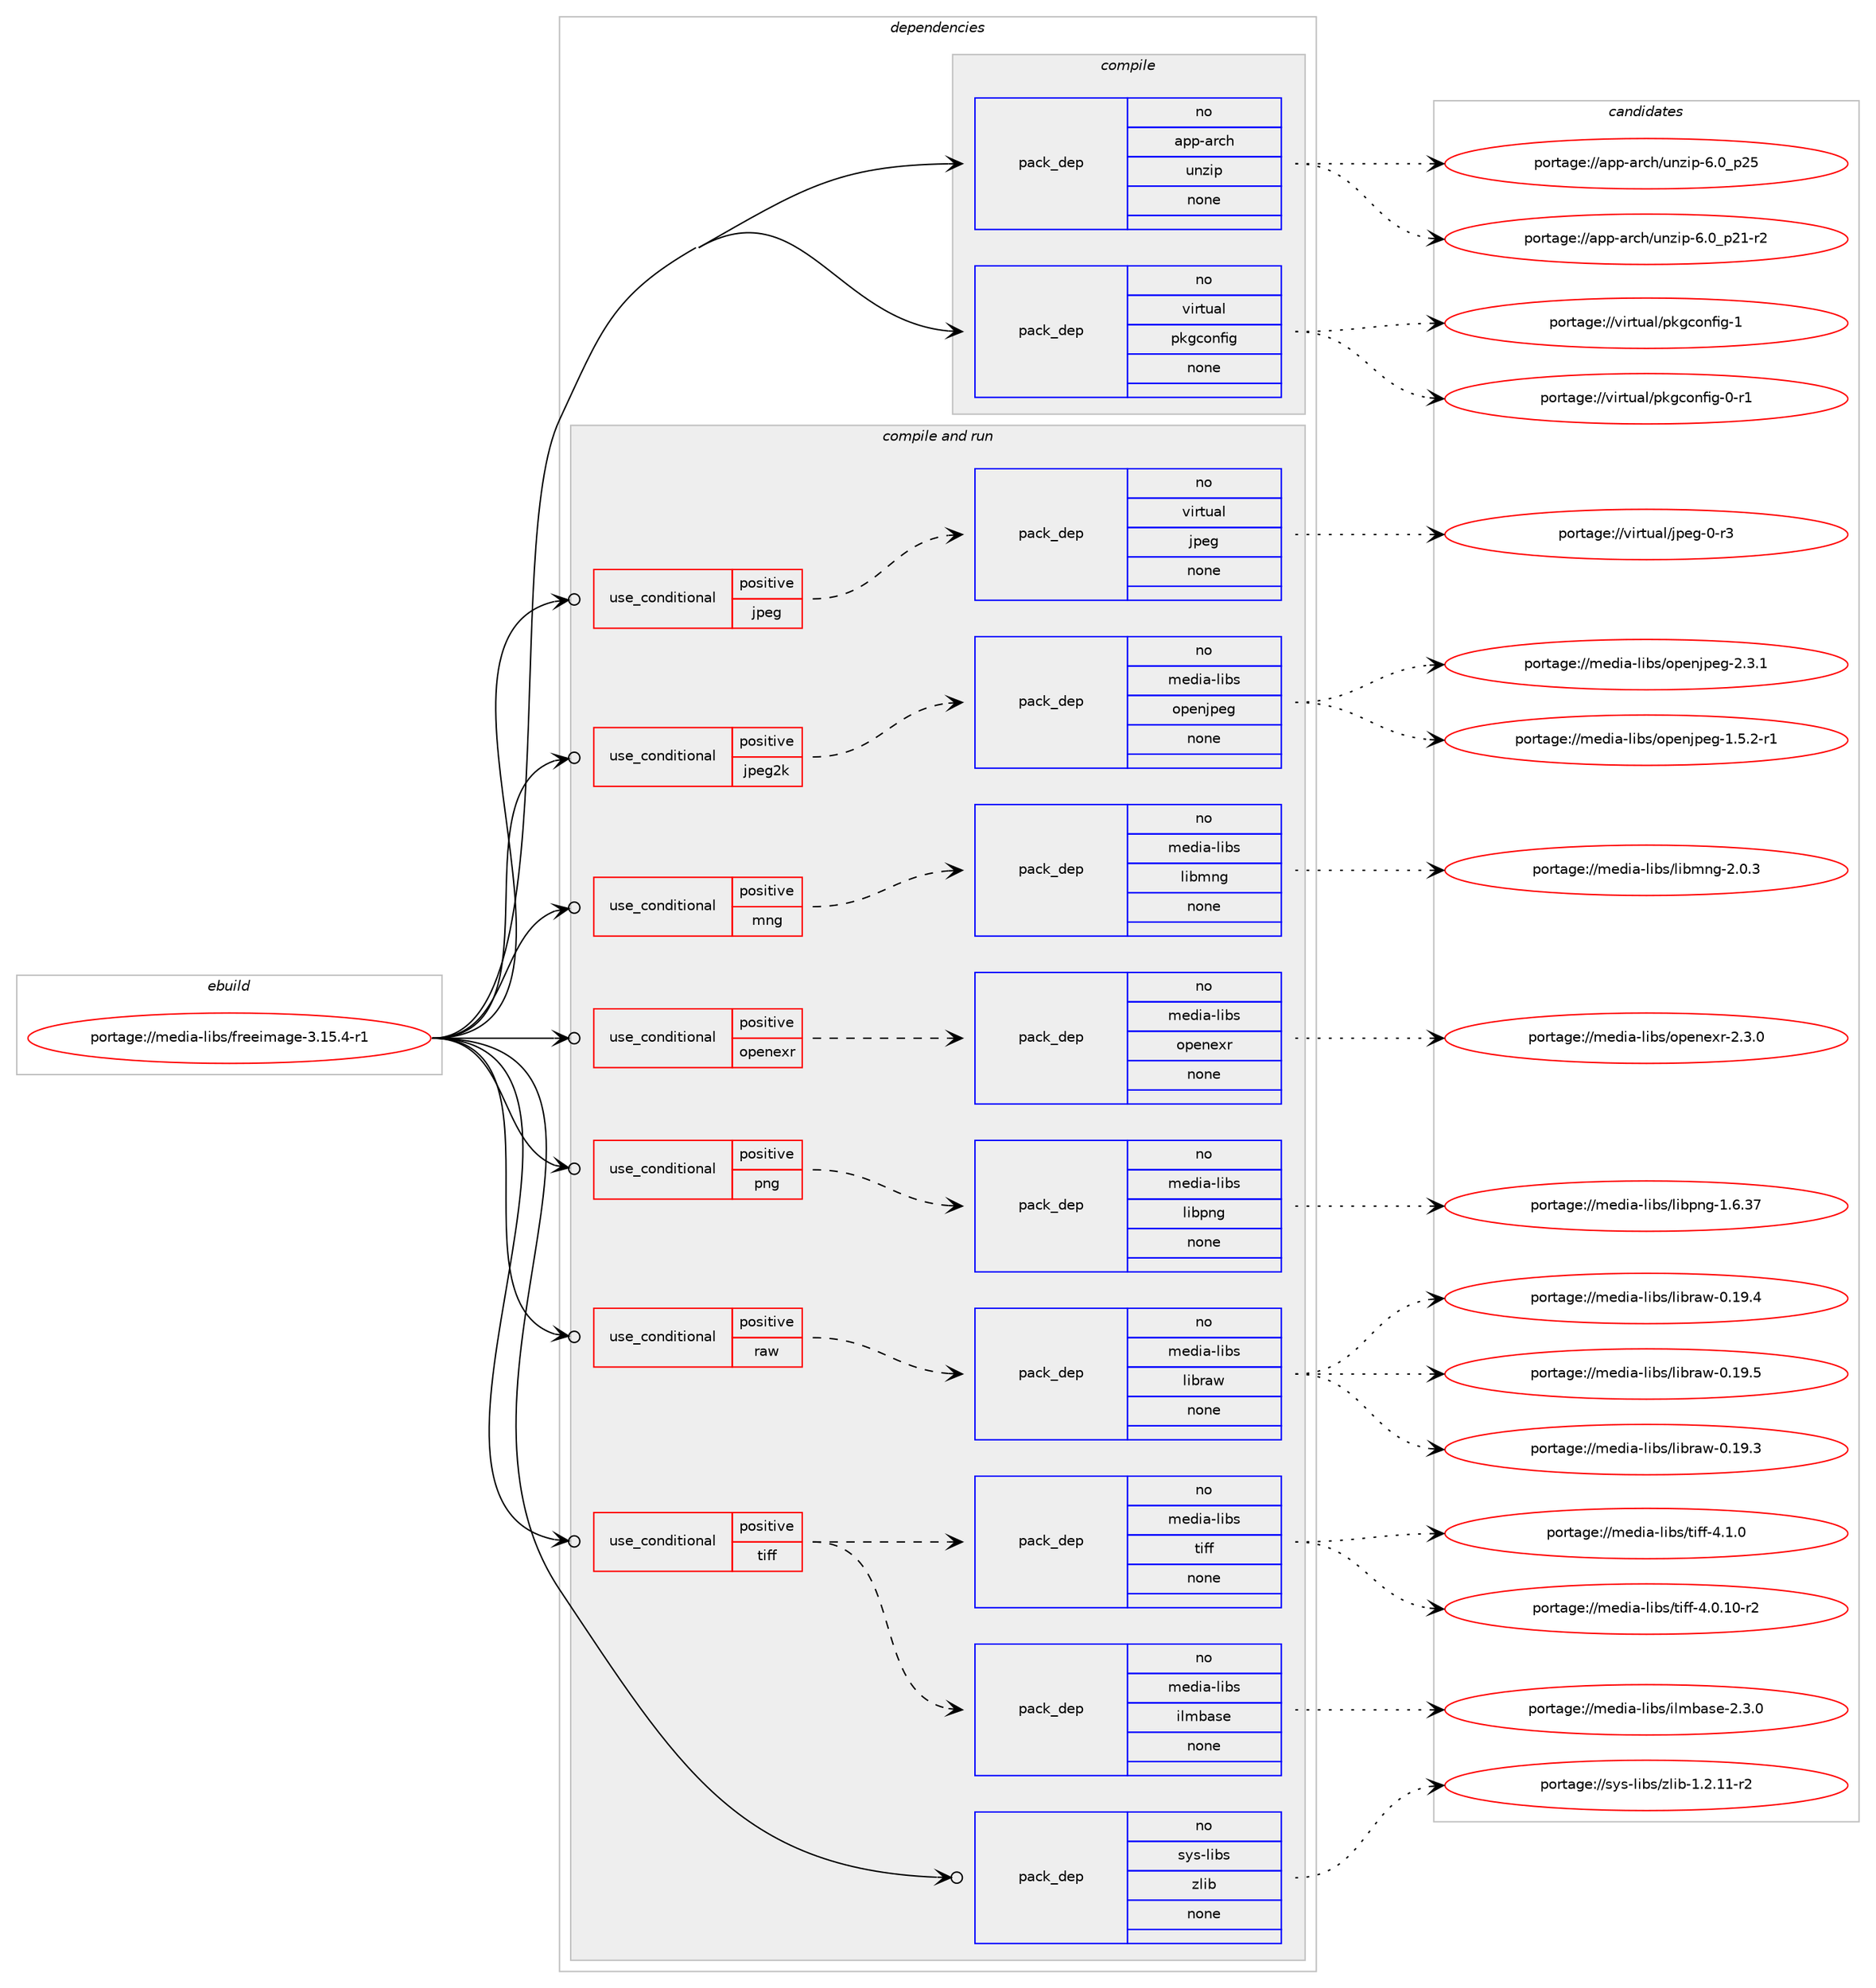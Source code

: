 digraph prolog {

# *************
# Graph options
# *************

newrank=true;
concentrate=true;
compound=true;
graph [rankdir=LR,fontname=Helvetica,fontsize=10,ranksep=1.5];#, ranksep=2.5, nodesep=0.2];
edge  [arrowhead=vee];
node  [fontname=Helvetica,fontsize=10];

# **********
# The ebuild
# **********

subgraph cluster_leftcol {
color=gray;
rank=same;
label=<<i>ebuild</i>>;
id [label="portage://media-libs/freeimage-3.15.4-r1", color=red, width=4, href="../media-libs/freeimage-3.15.4-r1.svg"];
}

# ****************
# The dependencies
# ****************

subgraph cluster_midcol {
color=gray;
label=<<i>dependencies</i>>;
subgraph cluster_compile {
fillcolor="#eeeeee";
style=filled;
label=<<i>compile</i>>;
subgraph pack233700 {
dependency318218 [label=<<TABLE BORDER="0" CELLBORDER="1" CELLSPACING="0" CELLPADDING="4" WIDTH="220"><TR><TD ROWSPAN="6" CELLPADDING="30">pack_dep</TD></TR><TR><TD WIDTH="110">no</TD></TR><TR><TD>app-arch</TD></TR><TR><TD>unzip</TD></TR><TR><TD>none</TD></TR><TR><TD></TD></TR></TABLE>>, shape=none, color=blue];
}
id:e -> dependency318218:w [weight=20,style="solid",arrowhead="vee"];
subgraph pack233701 {
dependency318219 [label=<<TABLE BORDER="0" CELLBORDER="1" CELLSPACING="0" CELLPADDING="4" WIDTH="220"><TR><TD ROWSPAN="6" CELLPADDING="30">pack_dep</TD></TR><TR><TD WIDTH="110">no</TD></TR><TR><TD>virtual</TD></TR><TR><TD>pkgconfig</TD></TR><TR><TD>none</TD></TR><TR><TD></TD></TR></TABLE>>, shape=none, color=blue];
}
id:e -> dependency318219:w [weight=20,style="solid",arrowhead="vee"];
}
subgraph cluster_compileandrun {
fillcolor="#eeeeee";
style=filled;
label=<<i>compile and run</i>>;
subgraph cond79388 {
dependency318220 [label=<<TABLE BORDER="0" CELLBORDER="1" CELLSPACING="0" CELLPADDING="4"><TR><TD ROWSPAN="3" CELLPADDING="10">use_conditional</TD></TR><TR><TD>positive</TD></TR><TR><TD>jpeg</TD></TR></TABLE>>, shape=none, color=red];
subgraph pack233702 {
dependency318221 [label=<<TABLE BORDER="0" CELLBORDER="1" CELLSPACING="0" CELLPADDING="4" WIDTH="220"><TR><TD ROWSPAN="6" CELLPADDING="30">pack_dep</TD></TR><TR><TD WIDTH="110">no</TD></TR><TR><TD>virtual</TD></TR><TR><TD>jpeg</TD></TR><TR><TD>none</TD></TR><TR><TD></TD></TR></TABLE>>, shape=none, color=blue];
}
dependency318220:e -> dependency318221:w [weight=20,style="dashed",arrowhead="vee"];
}
id:e -> dependency318220:w [weight=20,style="solid",arrowhead="odotvee"];
subgraph cond79389 {
dependency318222 [label=<<TABLE BORDER="0" CELLBORDER="1" CELLSPACING="0" CELLPADDING="4"><TR><TD ROWSPAN="3" CELLPADDING="10">use_conditional</TD></TR><TR><TD>positive</TD></TR><TR><TD>jpeg2k</TD></TR></TABLE>>, shape=none, color=red];
subgraph pack233703 {
dependency318223 [label=<<TABLE BORDER="0" CELLBORDER="1" CELLSPACING="0" CELLPADDING="4" WIDTH="220"><TR><TD ROWSPAN="6" CELLPADDING="30">pack_dep</TD></TR><TR><TD WIDTH="110">no</TD></TR><TR><TD>media-libs</TD></TR><TR><TD>openjpeg</TD></TR><TR><TD>none</TD></TR><TR><TD></TD></TR></TABLE>>, shape=none, color=blue];
}
dependency318222:e -> dependency318223:w [weight=20,style="dashed",arrowhead="vee"];
}
id:e -> dependency318222:w [weight=20,style="solid",arrowhead="odotvee"];
subgraph cond79390 {
dependency318224 [label=<<TABLE BORDER="0" CELLBORDER="1" CELLSPACING="0" CELLPADDING="4"><TR><TD ROWSPAN="3" CELLPADDING="10">use_conditional</TD></TR><TR><TD>positive</TD></TR><TR><TD>mng</TD></TR></TABLE>>, shape=none, color=red];
subgraph pack233704 {
dependency318225 [label=<<TABLE BORDER="0" CELLBORDER="1" CELLSPACING="0" CELLPADDING="4" WIDTH="220"><TR><TD ROWSPAN="6" CELLPADDING="30">pack_dep</TD></TR><TR><TD WIDTH="110">no</TD></TR><TR><TD>media-libs</TD></TR><TR><TD>libmng</TD></TR><TR><TD>none</TD></TR><TR><TD></TD></TR></TABLE>>, shape=none, color=blue];
}
dependency318224:e -> dependency318225:w [weight=20,style="dashed",arrowhead="vee"];
}
id:e -> dependency318224:w [weight=20,style="solid",arrowhead="odotvee"];
subgraph cond79391 {
dependency318226 [label=<<TABLE BORDER="0" CELLBORDER="1" CELLSPACING="0" CELLPADDING="4"><TR><TD ROWSPAN="3" CELLPADDING="10">use_conditional</TD></TR><TR><TD>positive</TD></TR><TR><TD>openexr</TD></TR></TABLE>>, shape=none, color=red];
subgraph pack233705 {
dependency318227 [label=<<TABLE BORDER="0" CELLBORDER="1" CELLSPACING="0" CELLPADDING="4" WIDTH="220"><TR><TD ROWSPAN="6" CELLPADDING="30">pack_dep</TD></TR><TR><TD WIDTH="110">no</TD></TR><TR><TD>media-libs</TD></TR><TR><TD>openexr</TD></TR><TR><TD>none</TD></TR><TR><TD></TD></TR></TABLE>>, shape=none, color=blue];
}
dependency318226:e -> dependency318227:w [weight=20,style="dashed",arrowhead="vee"];
}
id:e -> dependency318226:w [weight=20,style="solid",arrowhead="odotvee"];
subgraph cond79392 {
dependency318228 [label=<<TABLE BORDER="0" CELLBORDER="1" CELLSPACING="0" CELLPADDING="4"><TR><TD ROWSPAN="3" CELLPADDING="10">use_conditional</TD></TR><TR><TD>positive</TD></TR><TR><TD>png</TD></TR></TABLE>>, shape=none, color=red];
subgraph pack233706 {
dependency318229 [label=<<TABLE BORDER="0" CELLBORDER="1" CELLSPACING="0" CELLPADDING="4" WIDTH="220"><TR><TD ROWSPAN="6" CELLPADDING="30">pack_dep</TD></TR><TR><TD WIDTH="110">no</TD></TR><TR><TD>media-libs</TD></TR><TR><TD>libpng</TD></TR><TR><TD>none</TD></TR><TR><TD></TD></TR></TABLE>>, shape=none, color=blue];
}
dependency318228:e -> dependency318229:w [weight=20,style="dashed",arrowhead="vee"];
}
id:e -> dependency318228:w [weight=20,style="solid",arrowhead="odotvee"];
subgraph cond79393 {
dependency318230 [label=<<TABLE BORDER="0" CELLBORDER="1" CELLSPACING="0" CELLPADDING="4"><TR><TD ROWSPAN="3" CELLPADDING="10">use_conditional</TD></TR><TR><TD>positive</TD></TR><TR><TD>raw</TD></TR></TABLE>>, shape=none, color=red];
subgraph pack233707 {
dependency318231 [label=<<TABLE BORDER="0" CELLBORDER="1" CELLSPACING="0" CELLPADDING="4" WIDTH="220"><TR><TD ROWSPAN="6" CELLPADDING="30">pack_dep</TD></TR><TR><TD WIDTH="110">no</TD></TR><TR><TD>media-libs</TD></TR><TR><TD>libraw</TD></TR><TR><TD>none</TD></TR><TR><TD></TD></TR></TABLE>>, shape=none, color=blue];
}
dependency318230:e -> dependency318231:w [weight=20,style="dashed",arrowhead="vee"];
}
id:e -> dependency318230:w [weight=20,style="solid",arrowhead="odotvee"];
subgraph cond79394 {
dependency318232 [label=<<TABLE BORDER="0" CELLBORDER="1" CELLSPACING="0" CELLPADDING="4"><TR><TD ROWSPAN="3" CELLPADDING="10">use_conditional</TD></TR><TR><TD>positive</TD></TR><TR><TD>tiff</TD></TR></TABLE>>, shape=none, color=red];
subgraph pack233708 {
dependency318233 [label=<<TABLE BORDER="0" CELLBORDER="1" CELLSPACING="0" CELLPADDING="4" WIDTH="220"><TR><TD ROWSPAN="6" CELLPADDING="30">pack_dep</TD></TR><TR><TD WIDTH="110">no</TD></TR><TR><TD>media-libs</TD></TR><TR><TD>ilmbase</TD></TR><TR><TD>none</TD></TR><TR><TD></TD></TR></TABLE>>, shape=none, color=blue];
}
dependency318232:e -> dependency318233:w [weight=20,style="dashed",arrowhead="vee"];
subgraph pack233709 {
dependency318234 [label=<<TABLE BORDER="0" CELLBORDER="1" CELLSPACING="0" CELLPADDING="4" WIDTH="220"><TR><TD ROWSPAN="6" CELLPADDING="30">pack_dep</TD></TR><TR><TD WIDTH="110">no</TD></TR><TR><TD>media-libs</TD></TR><TR><TD>tiff</TD></TR><TR><TD>none</TD></TR><TR><TD></TD></TR></TABLE>>, shape=none, color=blue];
}
dependency318232:e -> dependency318234:w [weight=20,style="dashed",arrowhead="vee"];
}
id:e -> dependency318232:w [weight=20,style="solid",arrowhead="odotvee"];
subgraph pack233710 {
dependency318235 [label=<<TABLE BORDER="0" CELLBORDER="1" CELLSPACING="0" CELLPADDING="4" WIDTH="220"><TR><TD ROWSPAN="6" CELLPADDING="30">pack_dep</TD></TR><TR><TD WIDTH="110">no</TD></TR><TR><TD>sys-libs</TD></TR><TR><TD>zlib</TD></TR><TR><TD>none</TD></TR><TR><TD></TD></TR></TABLE>>, shape=none, color=blue];
}
id:e -> dependency318235:w [weight=20,style="solid",arrowhead="odotvee"];
}
subgraph cluster_run {
fillcolor="#eeeeee";
style=filled;
label=<<i>run</i>>;
}
}

# **************
# The candidates
# **************

subgraph cluster_choices {
rank=same;
color=gray;
label=<<i>candidates</i>>;

subgraph choice233700 {
color=black;
nodesep=1;
choiceportage9711211245971149910447117110122105112455446489511250494511450 [label="portage://app-arch/unzip-6.0_p21-r2", color=red, width=4,href="../app-arch/unzip-6.0_p21-r2.svg"];
choiceportage971121124597114991044711711012210511245544648951125053 [label="portage://app-arch/unzip-6.0_p25", color=red, width=4,href="../app-arch/unzip-6.0_p25.svg"];
dependency318218:e -> choiceportage9711211245971149910447117110122105112455446489511250494511450:w [style=dotted,weight="100"];
dependency318218:e -> choiceportage971121124597114991044711711012210511245544648951125053:w [style=dotted,weight="100"];
}
subgraph choice233701 {
color=black;
nodesep=1;
choiceportage11810511411611797108471121071039911111010210510345484511449 [label="portage://virtual/pkgconfig-0-r1", color=red, width=4,href="../virtual/pkgconfig-0-r1.svg"];
choiceportage1181051141161179710847112107103991111101021051034549 [label="portage://virtual/pkgconfig-1", color=red, width=4,href="../virtual/pkgconfig-1.svg"];
dependency318219:e -> choiceportage11810511411611797108471121071039911111010210510345484511449:w [style=dotted,weight="100"];
dependency318219:e -> choiceportage1181051141161179710847112107103991111101021051034549:w [style=dotted,weight="100"];
}
subgraph choice233702 {
color=black;
nodesep=1;
choiceportage118105114116117971084710611210110345484511451 [label="portage://virtual/jpeg-0-r3", color=red, width=4,href="../virtual/jpeg-0-r3.svg"];
dependency318221:e -> choiceportage118105114116117971084710611210110345484511451:w [style=dotted,weight="100"];
}
subgraph choice233703 {
color=black;
nodesep=1;
choiceportage109101100105974510810598115471111121011101061121011034549465346504511449 [label="portage://media-libs/openjpeg-1.5.2-r1", color=red, width=4,href="../media-libs/openjpeg-1.5.2-r1.svg"];
choiceportage10910110010597451081059811547111112101110106112101103455046514649 [label="portage://media-libs/openjpeg-2.3.1", color=red, width=4,href="../media-libs/openjpeg-2.3.1.svg"];
dependency318223:e -> choiceportage109101100105974510810598115471111121011101061121011034549465346504511449:w [style=dotted,weight="100"];
dependency318223:e -> choiceportage10910110010597451081059811547111112101110106112101103455046514649:w [style=dotted,weight="100"];
}
subgraph choice233704 {
color=black;
nodesep=1;
choiceportage1091011001059745108105981154710810598109110103455046484651 [label="portage://media-libs/libmng-2.0.3", color=red, width=4,href="../media-libs/libmng-2.0.3.svg"];
dependency318225:e -> choiceportage1091011001059745108105981154710810598109110103455046484651:w [style=dotted,weight="100"];
}
subgraph choice233705 {
color=black;
nodesep=1;
choiceportage10910110010597451081059811547111112101110101120114455046514648 [label="portage://media-libs/openexr-2.3.0", color=red, width=4,href="../media-libs/openexr-2.3.0.svg"];
dependency318227:e -> choiceportage10910110010597451081059811547111112101110101120114455046514648:w [style=dotted,weight="100"];
}
subgraph choice233706 {
color=black;
nodesep=1;
choiceportage109101100105974510810598115471081059811211010345494654465155 [label="portage://media-libs/libpng-1.6.37", color=red, width=4,href="../media-libs/libpng-1.6.37.svg"];
dependency318229:e -> choiceportage109101100105974510810598115471081059811211010345494654465155:w [style=dotted,weight="100"];
}
subgraph choice233707 {
color=black;
nodesep=1;
choiceportage10910110010597451081059811547108105981149711945484649574651 [label="portage://media-libs/libraw-0.19.3", color=red, width=4,href="../media-libs/libraw-0.19.3.svg"];
choiceportage10910110010597451081059811547108105981149711945484649574652 [label="portage://media-libs/libraw-0.19.4", color=red, width=4,href="../media-libs/libraw-0.19.4.svg"];
choiceportage10910110010597451081059811547108105981149711945484649574653 [label="portage://media-libs/libraw-0.19.5", color=red, width=4,href="../media-libs/libraw-0.19.5.svg"];
dependency318231:e -> choiceportage10910110010597451081059811547108105981149711945484649574651:w [style=dotted,weight="100"];
dependency318231:e -> choiceportage10910110010597451081059811547108105981149711945484649574652:w [style=dotted,weight="100"];
dependency318231:e -> choiceportage10910110010597451081059811547108105981149711945484649574653:w [style=dotted,weight="100"];
}
subgraph choice233708 {
color=black;
nodesep=1;
choiceportage109101100105974510810598115471051081099897115101455046514648 [label="portage://media-libs/ilmbase-2.3.0", color=red, width=4,href="../media-libs/ilmbase-2.3.0.svg"];
dependency318233:e -> choiceportage109101100105974510810598115471051081099897115101455046514648:w [style=dotted,weight="100"];
}
subgraph choice233709 {
color=black;
nodesep=1;
choiceportage10910110010597451081059811547116105102102455246484649484511450 [label="portage://media-libs/tiff-4.0.10-r2", color=red, width=4,href="../media-libs/tiff-4.0.10-r2.svg"];
choiceportage10910110010597451081059811547116105102102455246494648 [label="portage://media-libs/tiff-4.1.0", color=red, width=4,href="../media-libs/tiff-4.1.0.svg"];
dependency318234:e -> choiceportage10910110010597451081059811547116105102102455246484649484511450:w [style=dotted,weight="100"];
dependency318234:e -> choiceportage10910110010597451081059811547116105102102455246494648:w [style=dotted,weight="100"];
}
subgraph choice233710 {
color=black;
nodesep=1;
choiceportage11512111545108105981154712210810598454946504649494511450 [label="portage://sys-libs/zlib-1.2.11-r2", color=red, width=4,href="../sys-libs/zlib-1.2.11-r2.svg"];
dependency318235:e -> choiceportage11512111545108105981154712210810598454946504649494511450:w [style=dotted,weight="100"];
}
}

}
